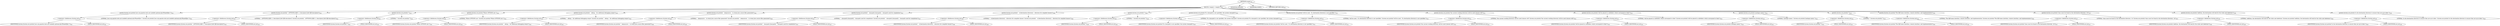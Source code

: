 digraph "usage" {  
"808" [label = <(METHOD,usage)<SUB>340</SUB>> ]
"809" [label = <(BLOCK,&lt;empty&gt;,&lt;empty&gt;)<SUB>340</SUB>> ]
"810" [label = <(println,System.out.println(&quot;java org.apache.tools.ant.taskdefs.optional.ejb.IPlanetEjbc \\&quot;))<SUB>341</SUB>> ]
"811" [label = <(&lt;operator&gt;.fieldAccess,System.out)<SUB>341</SUB>> ]
"812" [label = <(IDENTIFIER,System,System.out.println(&quot;java org.apache.tools.ant.taskdefs.optional.ejb.IPlanetEjbc \\&quot;))<SUB>341</SUB>> ]
"813" [label = <(FIELD_IDENTIFIER,out,out)<SUB>341</SUB>> ]
"814" [label = <(LITERAL,&quot;java org.apache.tools.ant.taskdefs.optional.ejb.IPlanetEjbc \\&quot;,System.out.println(&quot;java org.apache.tools.ant.taskdefs.optional.ejb.IPlanetEjbc \\&quot;))<SUB>341</SUB>> ]
"815" [label = <(println,System.out.println(&quot;  [OPTIONS] [EJB 1.1 descriptor] [iAS EJB descriptor]&quot;))<SUB>342</SUB>> ]
"816" [label = <(&lt;operator&gt;.fieldAccess,System.out)<SUB>342</SUB>> ]
"817" [label = <(IDENTIFIER,System,System.out.println(&quot;  [OPTIONS] [EJB 1.1 descriptor] [iAS EJB descriptor]&quot;))<SUB>342</SUB>> ]
"818" [label = <(FIELD_IDENTIFIER,out,out)<SUB>342</SUB>> ]
"819" [label = <(LITERAL,&quot;  [OPTIONS] [EJB 1.1 descriptor] [iAS EJB descriptor]&quot;,System.out.println(&quot;  [OPTIONS] [EJB 1.1 descriptor] [iAS EJB descriptor]&quot;))<SUB>342</SUB>> ]
"820" [label = <(println,System.out.println(&quot;&quot;))<SUB>343</SUB>> ]
"821" [label = <(&lt;operator&gt;.fieldAccess,System.out)<SUB>343</SUB>> ]
"822" [label = <(IDENTIFIER,System,System.out.println(&quot;&quot;))<SUB>343</SUB>> ]
"823" [label = <(FIELD_IDENTIFIER,out,out)<SUB>343</SUB>> ]
"824" [label = <(LITERAL,&quot;&quot;,System.out.println(&quot;&quot;))<SUB>343</SUB>> ]
"825" [label = <(println,System.out.println(&quot;Where OPTIONS are:&quot;))<SUB>344</SUB>> ]
"826" [label = <(&lt;operator&gt;.fieldAccess,System.out)<SUB>344</SUB>> ]
"827" [label = <(IDENTIFIER,System,System.out.println(&quot;Where OPTIONS are:&quot;))<SUB>344</SUB>> ]
"828" [label = <(FIELD_IDENTIFIER,out,out)<SUB>344</SUB>> ]
"829" [label = <(LITERAL,&quot;Where OPTIONS are:&quot;,System.out.println(&quot;Where OPTIONS are:&quot;))<SUB>344</SUB>> ]
"830" [label = <(println,System.out.println(&quot;  -debug -- for additional debugging output&quot;))<SUB>345</SUB>> ]
"831" [label = <(&lt;operator&gt;.fieldAccess,System.out)<SUB>345</SUB>> ]
"832" [label = <(IDENTIFIER,System,System.out.println(&quot;  -debug -- for additional debugging output&quot;))<SUB>345</SUB>> ]
"833" [label = <(FIELD_IDENTIFIER,out,out)<SUB>345</SUB>> ]
"834" [label = <(LITERAL,&quot;  -debug -- for additional debugging output&quot;,System.out.println(&quot;  -debug -- for additional debugging output&quot;))<SUB>345</SUB>> ]
"835" [label = <(println,System.out.println(&quot;  -keepsource -- to retain Java source files generated&quot;))<SUB>346</SUB>> ]
"836" [label = <(&lt;operator&gt;.fieldAccess,System.out)<SUB>346</SUB>> ]
"837" [label = <(IDENTIFIER,System,System.out.println(&quot;  -keepsource -- to retain Java source files generated&quot;))<SUB>346</SUB>> ]
"838" [label = <(FIELD_IDENTIFIER,out,out)<SUB>346</SUB>> ]
"839" [label = <(LITERAL,&quot;  -keepsource -- to retain Java source files generated&quot;,System.out.println(&quot;  -keepsource -- to retain Java source files generated&quot;))<SUB>346</SUB>> ]
"840" [label = <(println,System.out.println(&quot;  -classpath [classpath] -- classpath used for compilation&quot;))<SUB>347</SUB>> ]
"841" [label = <(&lt;operator&gt;.fieldAccess,System.out)<SUB>347</SUB>> ]
"842" [label = <(IDENTIFIER,System,System.out.println(&quot;  -classpath [classpath] -- classpath used for compilation&quot;))<SUB>347</SUB>> ]
"843" [label = <(FIELD_IDENTIFIER,out,out)<SUB>347</SUB>> ]
"844" [label = <(LITERAL,&quot;  -classpath [classpath] -- classpath used for compilation&quot;,System.out.println(&quot;  -classpath [classpath] -- classpath used for compilation&quot;))<SUB>347</SUB>> ]
"845" [label = <(println,System.out.println(&quot;  -d [destination directory] -- directory for compiled classes&quot;))<SUB>348</SUB>> ]
"846" [label = <(&lt;operator&gt;.fieldAccess,System.out)<SUB>348</SUB>> ]
"847" [label = <(IDENTIFIER,System,System.out.println(&quot;  -d [destination directory] -- directory for compiled classes&quot;))<SUB>348</SUB>> ]
"848" [label = <(FIELD_IDENTIFIER,out,out)<SUB>348</SUB>> ]
"849" [label = <(LITERAL,&quot;  -d [destination directory] -- directory for compiled classes&quot;,System.out.println(&quot;  -d [destination directory] -- directory for compiled classes&quot;))<SUB>348</SUB>> ]
"850" [label = <(println,System.out.println(&quot;&quot;))<SUB>349</SUB>> ]
"851" [label = <(&lt;operator&gt;.fieldAccess,System.out)<SUB>349</SUB>> ]
"852" [label = <(IDENTIFIER,System,System.out.println(&quot;&quot;))<SUB>349</SUB>> ]
"853" [label = <(FIELD_IDENTIFIER,out,out)<SUB>349</SUB>> ]
"854" [label = <(LITERAL,&quot;&quot;,System.out.println(&quot;&quot;))<SUB>349</SUB>> ]
"855" [label = <(println,System.out.println(&quot;If a classpath is not specified, the system classpath&quot;))<SUB>350</SUB>> ]
"856" [label = <(&lt;operator&gt;.fieldAccess,System.out)<SUB>350</SUB>> ]
"857" [label = <(IDENTIFIER,System,System.out.println(&quot;If a classpath is not specified, the system classpath&quot;))<SUB>350</SUB>> ]
"858" [label = <(FIELD_IDENTIFIER,out,out)<SUB>350</SUB>> ]
"859" [label = <(LITERAL,&quot;If a classpath is not specified, the system classpath&quot;,System.out.println(&quot;If a classpath is not specified, the system classpath&quot;))<SUB>350</SUB>> ]
"860" [label = <(println,System.out.println(&quot;will be used.  If a destination directory is not specified,&quot;))<SUB>351</SUB>> ]
"861" [label = <(&lt;operator&gt;.fieldAccess,System.out)<SUB>351</SUB>> ]
"862" [label = <(IDENTIFIER,System,System.out.println(&quot;will be used.  If a destination directory is not specified,&quot;))<SUB>351</SUB>> ]
"863" [label = <(FIELD_IDENTIFIER,out,out)<SUB>351</SUB>> ]
"864" [label = <(LITERAL,&quot;will be used.  If a destination directory is not specified,&quot;,System.out.println(&quot;will be used.  If a destination directory is not specified,&quot;))<SUB>351</SUB>> ]
"865" [label = <(println,System.out.println(&quot;the current working directory will be used (classes will&quot;))<SUB>352</SUB>> ]
"866" [label = <(&lt;operator&gt;.fieldAccess,System.out)<SUB>352</SUB>> ]
"867" [label = <(IDENTIFIER,System,System.out.println(&quot;the current working directory will be used (classes will&quot;))<SUB>352</SUB>> ]
"868" [label = <(FIELD_IDENTIFIER,out,out)<SUB>352</SUB>> ]
"869" [label = <(LITERAL,&quot;the current working directory will be used (classes will&quot;,System.out.println(&quot;the current working directory will be used (classes will&quot;))<SUB>352</SUB>> ]
"870" [label = <(println,System.out.println(&quot;still be placed in subfolders which correspond to their&quot;))<SUB>353</SUB>> ]
"871" [label = <(&lt;operator&gt;.fieldAccess,System.out)<SUB>353</SUB>> ]
"872" [label = <(IDENTIFIER,System,System.out.println(&quot;still be placed in subfolders which correspond to their&quot;))<SUB>353</SUB>> ]
"873" [label = <(FIELD_IDENTIFIER,out,out)<SUB>353</SUB>> ]
"874" [label = <(LITERAL,&quot;still be placed in subfolders which correspond to their&quot;,System.out.println(&quot;still be placed in subfolders which correspond to their&quot;))<SUB>353</SUB>> ]
"875" [label = <(println,System.out.println(&quot;package name).&quot;))<SUB>354</SUB>> ]
"876" [label = <(&lt;operator&gt;.fieldAccess,System.out)<SUB>354</SUB>> ]
"877" [label = <(IDENTIFIER,System,System.out.println(&quot;package name).&quot;))<SUB>354</SUB>> ]
"878" [label = <(FIELD_IDENTIFIER,out,out)<SUB>354</SUB>> ]
"879" [label = <(LITERAL,&quot;package name).&quot;,System.out.println(&quot;package name).&quot;))<SUB>354</SUB>> ]
"880" [label = <(println,System.out.println(&quot;&quot;))<SUB>355</SUB>> ]
"881" [label = <(&lt;operator&gt;.fieldAccess,System.out)<SUB>355</SUB>> ]
"882" [label = <(IDENTIFIER,System,System.out.println(&quot;&quot;))<SUB>355</SUB>> ]
"883" [label = <(FIELD_IDENTIFIER,out,out)<SUB>355</SUB>> ]
"884" [label = <(LITERAL,&quot;&quot;,System.out.println(&quot;&quot;))<SUB>355</SUB>> ]
"885" [label = <(println,System.out.println(&quot;The EJB home interface, remote interface, and implementation&quot;))<SUB>356</SUB>> ]
"886" [label = <(&lt;operator&gt;.fieldAccess,System.out)<SUB>356</SUB>> ]
"887" [label = <(IDENTIFIER,System,System.out.println(&quot;The EJB home interface, remote interface, and implementation&quot;))<SUB>356</SUB>> ]
"888" [label = <(FIELD_IDENTIFIER,out,out)<SUB>356</SUB>> ]
"889" [label = <(LITERAL,&quot;The EJB home interface, remote interface, and implementation&quot;,System.out.println(&quot;The EJB home interface, remote interface, and implementation&quot;))<SUB>356</SUB>> ]
"890" [label = <(println,System.out.println(&quot;class must be found in the destination directory.  In&quot;))<SUB>357</SUB>> ]
"891" [label = <(&lt;operator&gt;.fieldAccess,System.out)<SUB>357</SUB>> ]
"892" [label = <(IDENTIFIER,System,System.out.println(&quot;class must be found in the destination directory.  In&quot;))<SUB>357</SUB>> ]
"893" [label = <(FIELD_IDENTIFIER,out,out)<SUB>357</SUB>> ]
"894" [label = <(LITERAL,&quot;class must be found in the destination directory.  In&quot;,System.out.println(&quot;class must be found in the destination directory.  In&quot;))<SUB>357</SUB>> ]
"895" [label = <(println,System.out.println(&quot;addition, the destination will look for the stubs and skeletons&quot;))<SUB>358</SUB>> ]
"896" [label = <(&lt;operator&gt;.fieldAccess,System.out)<SUB>358</SUB>> ]
"897" [label = <(IDENTIFIER,System,System.out.println(&quot;addition, the destination will look for the stubs and skeletons&quot;))<SUB>358</SUB>> ]
"898" [label = <(FIELD_IDENTIFIER,out,out)<SUB>358</SUB>> ]
"899" [label = <(LITERAL,&quot;addition, the destination will look for the stubs and skeletons&quot;,System.out.println(&quot;addition, the destination will look for the stubs and skeletons&quot;))<SUB>358</SUB>> ]
"900" [label = <(println,System.out.println(&quot;in the destination directory to ensure they are up to date.&quot;))<SUB>359</SUB>> ]
"901" [label = <(&lt;operator&gt;.fieldAccess,System.out)<SUB>359</SUB>> ]
"902" [label = <(IDENTIFIER,System,System.out.println(&quot;in the destination directory to ensure they are up to date.&quot;))<SUB>359</SUB>> ]
"903" [label = <(FIELD_IDENTIFIER,out,out)<SUB>359</SUB>> ]
"904" [label = <(LITERAL,&quot;in the destination directory to ensure they are up to date.&quot;,System.out.println(&quot;in the destination directory to ensure they are up to date.&quot;))<SUB>359</SUB>> ]
"905" [label = <(MODIFIER,PRIVATE)> ]
"906" [label = <(MODIFIER,STATIC)> ]
"907" [label = <(METHOD_RETURN,void)<SUB>340</SUB>> ]
  "808" -> "809" 
  "808" -> "905" 
  "808" -> "906" 
  "808" -> "907" 
  "809" -> "810" 
  "809" -> "815" 
  "809" -> "820" 
  "809" -> "825" 
  "809" -> "830" 
  "809" -> "835" 
  "809" -> "840" 
  "809" -> "845" 
  "809" -> "850" 
  "809" -> "855" 
  "809" -> "860" 
  "809" -> "865" 
  "809" -> "870" 
  "809" -> "875" 
  "809" -> "880" 
  "809" -> "885" 
  "809" -> "890" 
  "809" -> "895" 
  "809" -> "900" 
  "810" -> "811" 
  "810" -> "814" 
  "811" -> "812" 
  "811" -> "813" 
  "815" -> "816" 
  "815" -> "819" 
  "816" -> "817" 
  "816" -> "818" 
  "820" -> "821" 
  "820" -> "824" 
  "821" -> "822" 
  "821" -> "823" 
  "825" -> "826" 
  "825" -> "829" 
  "826" -> "827" 
  "826" -> "828" 
  "830" -> "831" 
  "830" -> "834" 
  "831" -> "832" 
  "831" -> "833" 
  "835" -> "836" 
  "835" -> "839" 
  "836" -> "837" 
  "836" -> "838" 
  "840" -> "841" 
  "840" -> "844" 
  "841" -> "842" 
  "841" -> "843" 
  "845" -> "846" 
  "845" -> "849" 
  "846" -> "847" 
  "846" -> "848" 
  "850" -> "851" 
  "850" -> "854" 
  "851" -> "852" 
  "851" -> "853" 
  "855" -> "856" 
  "855" -> "859" 
  "856" -> "857" 
  "856" -> "858" 
  "860" -> "861" 
  "860" -> "864" 
  "861" -> "862" 
  "861" -> "863" 
  "865" -> "866" 
  "865" -> "869" 
  "866" -> "867" 
  "866" -> "868" 
  "870" -> "871" 
  "870" -> "874" 
  "871" -> "872" 
  "871" -> "873" 
  "875" -> "876" 
  "875" -> "879" 
  "876" -> "877" 
  "876" -> "878" 
  "880" -> "881" 
  "880" -> "884" 
  "881" -> "882" 
  "881" -> "883" 
  "885" -> "886" 
  "885" -> "889" 
  "886" -> "887" 
  "886" -> "888" 
  "890" -> "891" 
  "890" -> "894" 
  "891" -> "892" 
  "891" -> "893" 
  "895" -> "896" 
  "895" -> "899" 
  "896" -> "897" 
  "896" -> "898" 
  "900" -> "901" 
  "900" -> "904" 
  "901" -> "902" 
  "901" -> "903" 
}
